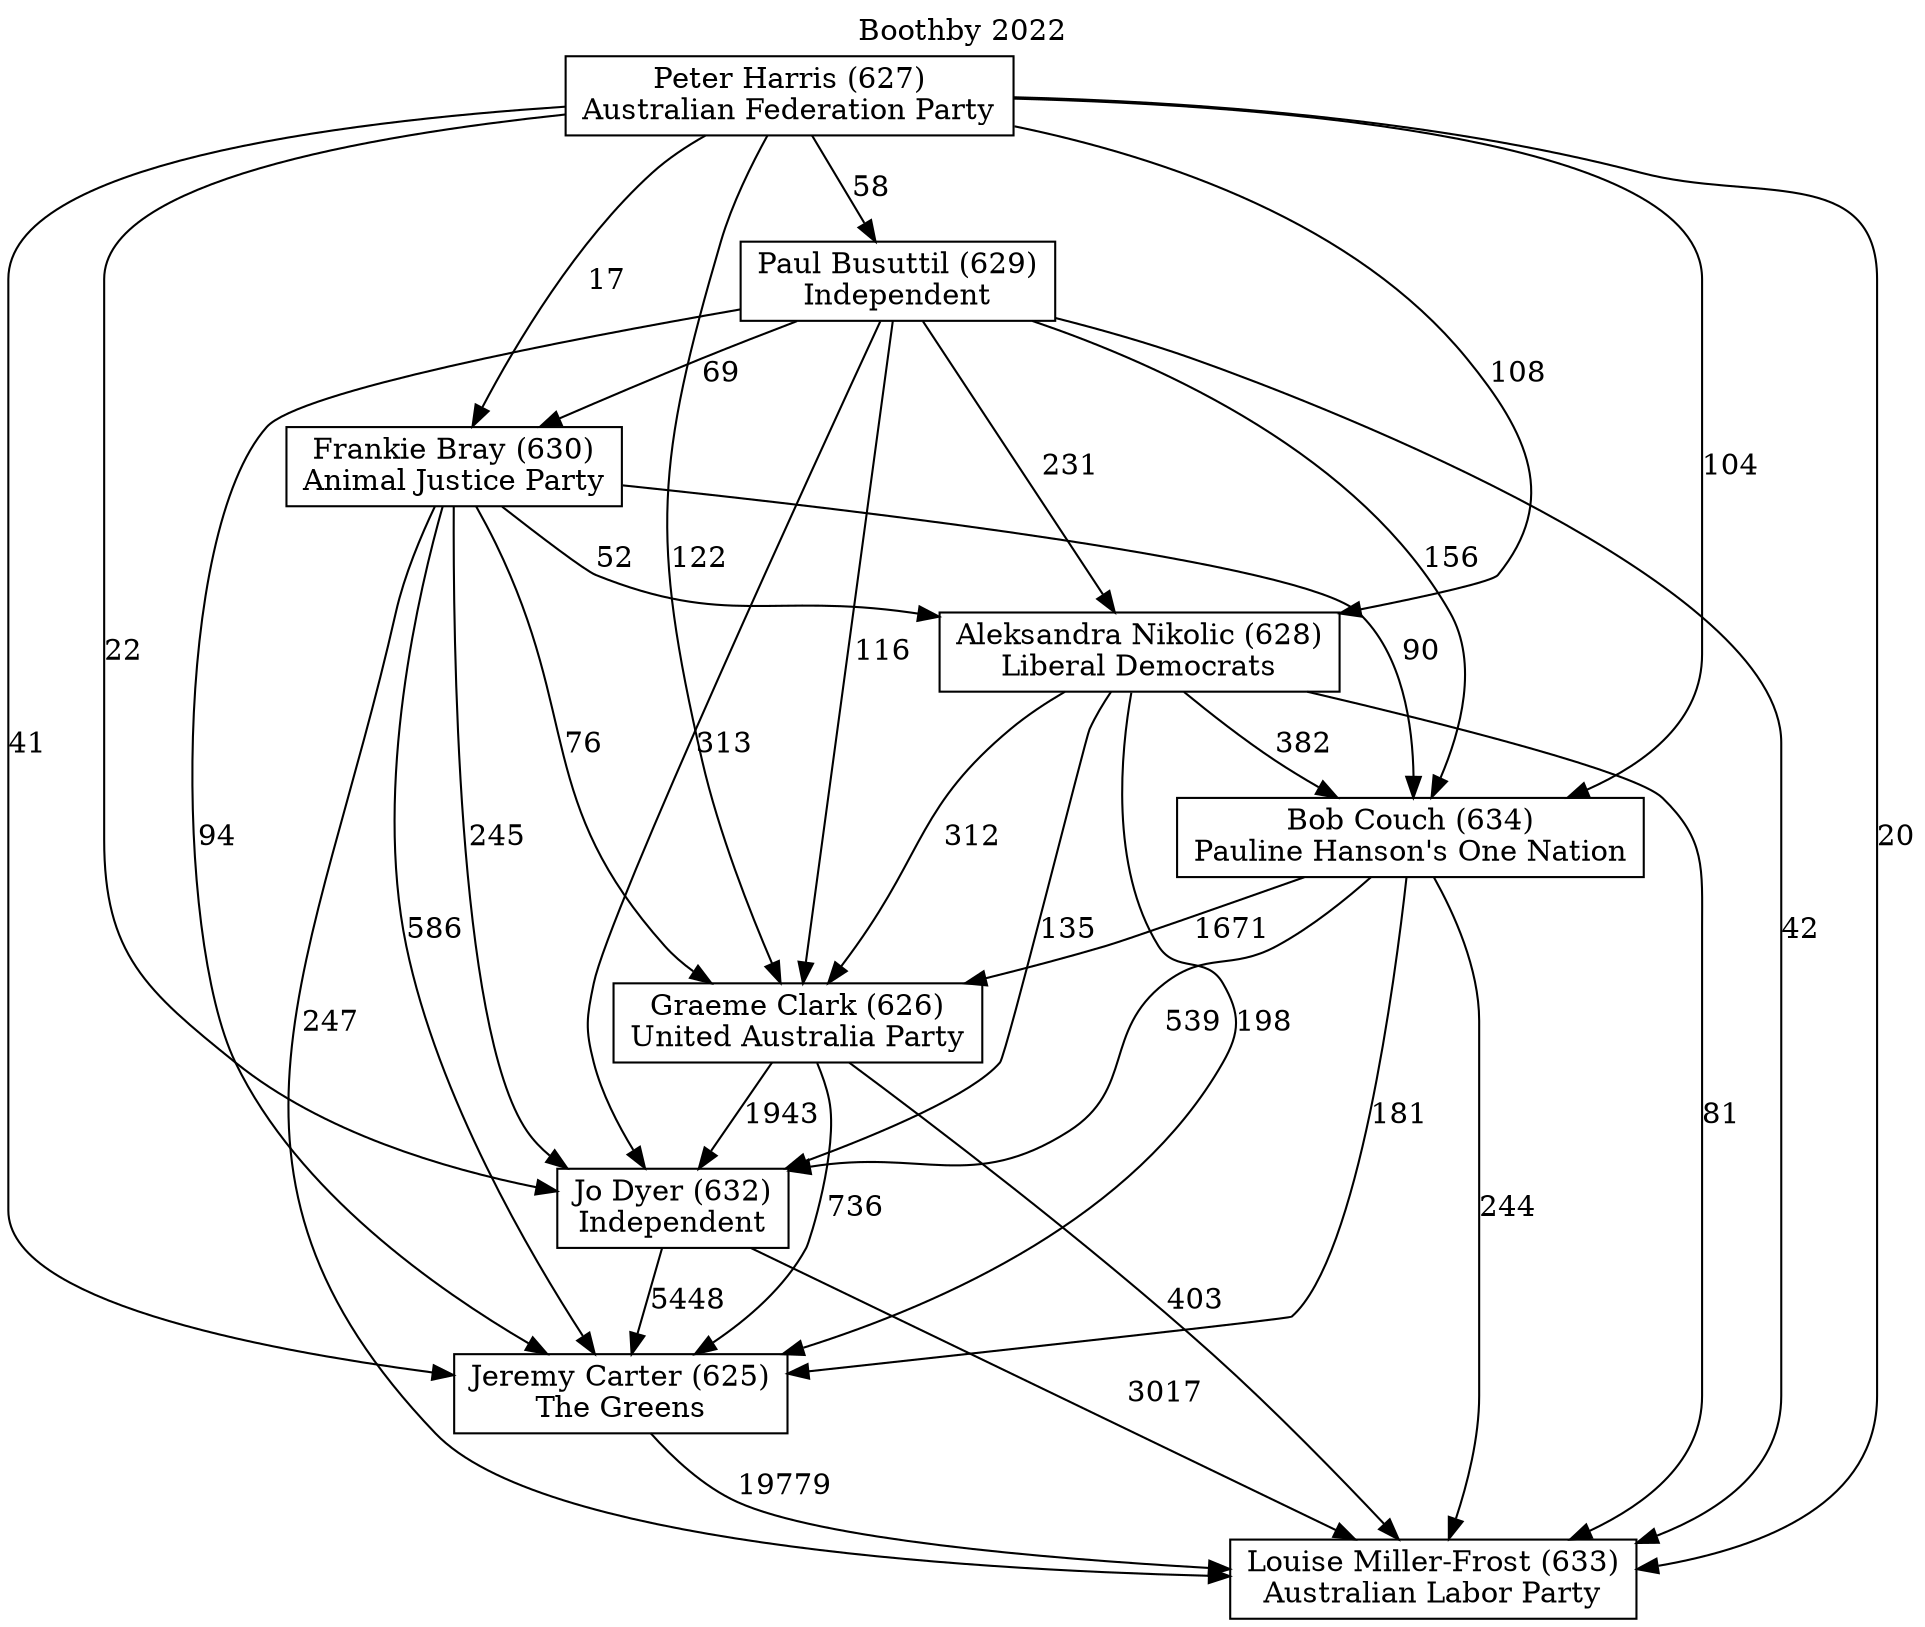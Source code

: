 // House preference flow
digraph "Louise Miller-Frost (633)_Boothby_2022" {
	graph [label="Boothby 2022" labelloc=t mclimit=10]
	node [shape=box]
	"Aleksandra Nikolic (628)" [label="Aleksandra Nikolic (628)
Liberal Democrats"]
	"Bob Couch (634)" [label="Bob Couch (634)
Pauline Hanson's One Nation"]
	"Frankie Bray (630)" [label="Frankie Bray (630)
Animal Justice Party"]
	"Graeme Clark (626)" [label="Graeme Clark (626)
United Australia Party"]
	"Jeremy Carter (625)" [label="Jeremy Carter (625)
The Greens"]
	"Jo Dyer (632)" [label="Jo Dyer (632)
Independent"]
	"Louise Miller-Frost (633)" [label="Louise Miller-Frost (633)
Australian Labor Party"]
	"Paul Busuttil (629)" [label="Paul Busuttil (629)
Independent"]
	"Peter Harris (627)" [label="Peter Harris (627)
Australian Federation Party"]
	"Aleksandra Nikolic (628)" -> "Bob Couch (634)" [label=382]
	"Aleksandra Nikolic (628)" -> "Graeme Clark (626)" [label=312]
	"Aleksandra Nikolic (628)" -> "Jeremy Carter (625)" [label=198]
	"Aleksandra Nikolic (628)" -> "Jo Dyer (632)" [label=135]
	"Aleksandra Nikolic (628)" -> "Louise Miller-Frost (633)" [label=81]
	"Bob Couch (634)" -> "Graeme Clark (626)" [label=1671]
	"Bob Couch (634)" -> "Jeremy Carter (625)" [label=181]
	"Bob Couch (634)" -> "Jo Dyer (632)" [label=539]
	"Bob Couch (634)" -> "Louise Miller-Frost (633)" [label=244]
	"Frankie Bray (630)" -> "Aleksandra Nikolic (628)" [label=52]
	"Frankie Bray (630)" -> "Bob Couch (634)" [label=90]
	"Frankie Bray (630)" -> "Graeme Clark (626)" [label=76]
	"Frankie Bray (630)" -> "Jeremy Carter (625)" [label=586]
	"Frankie Bray (630)" -> "Jo Dyer (632)" [label=245]
	"Frankie Bray (630)" -> "Louise Miller-Frost (633)" [label=247]
	"Graeme Clark (626)" -> "Jeremy Carter (625)" [label=736]
	"Graeme Clark (626)" -> "Jo Dyer (632)" [label=1943]
	"Graeme Clark (626)" -> "Louise Miller-Frost (633)" [label=403]
	"Jeremy Carter (625)" -> "Louise Miller-Frost (633)" [label=19779]
	"Jo Dyer (632)" -> "Jeremy Carter (625)" [label=5448]
	"Jo Dyer (632)" -> "Louise Miller-Frost (633)" [label=3017]
	"Paul Busuttil (629)" -> "Aleksandra Nikolic (628)" [label=231]
	"Paul Busuttil (629)" -> "Bob Couch (634)" [label=156]
	"Paul Busuttil (629)" -> "Frankie Bray (630)" [label=69]
	"Paul Busuttil (629)" -> "Graeme Clark (626)" [label=116]
	"Paul Busuttil (629)" -> "Jeremy Carter (625)" [label=94]
	"Paul Busuttil (629)" -> "Jo Dyer (632)" [label=313]
	"Paul Busuttil (629)" -> "Louise Miller-Frost (633)" [label=42]
	"Peter Harris (627)" -> "Aleksandra Nikolic (628)" [label=108]
	"Peter Harris (627)" -> "Bob Couch (634)" [label=104]
	"Peter Harris (627)" -> "Frankie Bray (630)" [label=17]
	"Peter Harris (627)" -> "Graeme Clark (626)" [label=122]
	"Peter Harris (627)" -> "Jeremy Carter (625)" [label=41]
	"Peter Harris (627)" -> "Jo Dyer (632)" [label=22]
	"Peter Harris (627)" -> "Louise Miller-Frost (633)" [label=20]
	"Peter Harris (627)" -> "Paul Busuttil (629)" [label=58]
}
